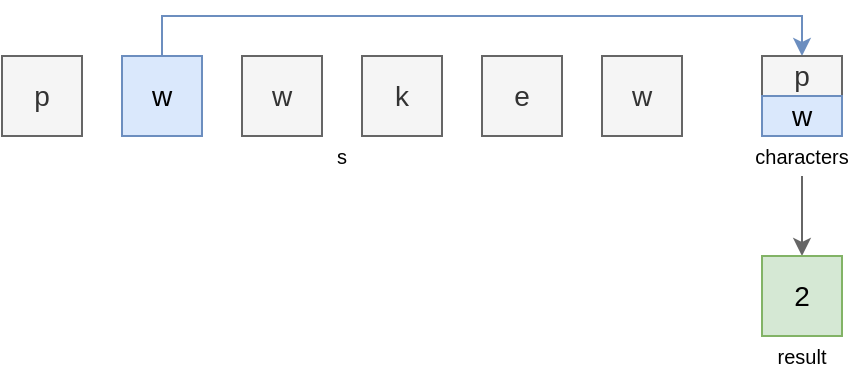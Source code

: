 <mxfile version="23.1.5" type="device" pages="4">
  <diagram name="1" id="yeorxCrchfptVg8c0AF5">
    <mxGraphModel dx="794" dy="1142" grid="1" gridSize="10" guides="1" tooltips="1" connect="1" arrows="1" fold="1" page="1" pageScale="1" pageWidth="500" pageHeight="260" math="0" shadow="0">
      <root>
        <mxCell id="3y3-qa8nX72UWMzAV9ol-0" />
        <mxCell id="3y3-qa8nX72UWMzAV9ol-1" parent="3y3-qa8nX72UWMzAV9ol-0" />
        <mxCell id="3y3-qa8nX72UWMzAV9ol-3" value="p" style="text;html=1;align=center;verticalAlign=middle;whiteSpace=wrap;rounded=0;fillColor=#f5f5f5;strokeColor=#666666;fontSize=14;fontColor=#333333;" parent="3y3-qa8nX72UWMzAV9ol-1" vertex="1">
          <mxGeometry x="40" y="60" width="40" height="40" as="geometry" />
        </mxCell>
        <mxCell id="2Z6g3z9JoJPd3ROimGJG-10" style="edgeStyle=orthogonalEdgeStyle;rounded=0;orthogonalLoop=1;jettySize=auto;html=1;exitX=0.5;exitY=0;exitDx=0;exitDy=0;entryX=0.5;entryY=0;entryDx=0;entryDy=0;fillColor=#dae8fc;strokeColor=#6c8ebf;" parent="3y3-qa8nX72UWMzAV9ol-1" source="3y3-qa8nX72UWMzAV9ol-4" target="3y3-qa8nX72UWMzAV9ol-9" edge="1">
          <mxGeometry relative="1" as="geometry" />
        </mxCell>
        <mxCell id="3y3-qa8nX72UWMzAV9ol-4" value="w" style="text;html=1;align=center;verticalAlign=middle;whiteSpace=wrap;rounded=0;fillColor=#dae8fc;strokeColor=#6c8ebf;fontSize=14;" parent="3y3-qa8nX72UWMzAV9ol-1" vertex="1">
          <mxGeometry x="100" y="60" width="40" height="40" as="geometry" />
        </mxCell>
        <mxCell id="3y3-qa8nX72UWMzAV9ol-5" value="w" style="text;html=1;align=center;verticalAlign=middle;whiteSpace=wrap;rounded=0;fillColor=#f5f5f5;strokeColor=#666666;fontSize=14;fontColor=#333333;" parent="3y3-qa8nX72UWMzAV9ol-1" vertex="1">
          <mxGeometry x="160" y="60" width="40" height="40" as="geometry" />
        </mxCell>
        <mxCell id="3y3-qa8nX72UWMzAV9ol-6" value="k" style="text;html=1;align=center;verticalAlign=middle;whiteSpace=wrap;rounded=0;fillColor=#f5f5f5;strokeColor=#666666;fontSize=14;fontColor=#333333;" parent="3y3-qa8nX72UWMzAV9ol-1" vertex="1">
          <mxGeometry x="220" y="60" width="40" height="40" as="geometry" />
        </mxCell>
        <mxCell id="3y3-qa8nX72UWMzAV9ol-7" value="e" style="text;html=1;align=center;verticalAlign=middle;whiteSpace=wrap;rounded=0;fillColor=#f5f5f5;strokeColor=#666666;fontSize=14;fontColor=#333333;" parent="3y3-qa8nX72UWMzAV9ol-1" vertex="1">
          <mxGeometry x="280" y="60" width="40" height="40" as="geometry" />
        </mxCell>
        <mxCell id="3y3-qa8nX72UWMzAV9ol-8" value="w" style="text;html=1;align=center;verticalAlign=middle;whiteSpace=wrap;rounded=0;fillColor=#f5f5f5;strokeColor=#666666;fontSize=14;fontColor=#333333;" parent="3y3-qa8nX72UWMzAV9ol-1" vertex="1">
          <mxGeometry x="340" y="60" width="40" height="40" as="geometry" />
        </mxCell>
        <mxCell id="3y3-qa8nX72UWMzAV9ol-9" value="p" style="text;html=1;align=center;verticalAlign=middle;whiteSpace=wrap;rounded=0;fillColor=#f5f5f5;strokeColor=#666666;fontSize=14;fontColor=#333333;fontStyle=0" parent="3y3-qa8nX72UWMzAV9ol-1" vertex="1">
          <mxGeometry x="420" y="60" width="40" height="20" as="geometry" />
        </mxCell>
        <mxCell id="3y3-qa8nX72UWMzAV9ol-10" value="s" style="text;html=1;align=center;verticalAlign=middle;whiteSpace=wrap;rounded=0;fontSize=10;" parent="3y3-qa8nX72UWMzAV9ol-1" vertex="1">
          <mxGeometry x="40" y="100" width="340" height="20" as="geometry" />
        </mxCell>
        <mxCell id="2Z6g3z9JoJPd3ROimGJG-6" style="edgeStyle=orthogonalEdgeStyle;rounded=0;orthogonalLoop=1;jettySize=auto;html=1;exitX=0.5;exitY=1;exitDx=0;exitDy=0;entryX=0.5;entryY=0;entryDx=0;entryDy=0;fillColor=#f5f5f5;strokeColor=#666666;" parent="3y3-qa8nX72UWMzAV9ol-1" source="3y3-qa8nX72UWMzAV9ol-11" target="2Z6g3z9JoJPd3ROimGJG-4" edge="1">
          <mxGeometry relative="1" as="geometry" />
        </mxCell>
        <mxCell id="3y3-qa8nX72UWMzAV9ol-11" value="characters" style="text;html=1;align=center;verticalAlign=middle;whiteSpace=wrap;rounded=0;fontSize=10;" parent="3y3-qa8nX72UWMzAV9ol-1" vertex="1">
          <mxGeometry x="420" y="100" width="40" height="20" as="geometry" />
        </mxCell>
        <mxCell id="2Z6g3z9JoJPd3ROimGJG-1" value="w" style="text;html=1;align=center;verticalAlign=middle;whiteSpace=wrap;rounded=0;fillColor=#dae8fc;strokeColor=#6c8ebf;fontSize=14;fontStyle=0" parent="3y3-qa8nX72UWMzAV9ol-1" vertex="1">
          <mxGeometry x="420" y="80" width="40" height="20" as="geometry" />
        </mxCell>
        <mxCell id="2Z6g3z9JoJPd3ROimGJG-4" value="2" style="text;html=1;align=center;verticalAlign=middle;whiteSpace=wrap;rounded=0;fillColor=#d5e8d4;strokeColor=#82b366;fontSize=14;fontStyle=0" parent="3y3-qa8nX72UWMzAV9ol-1" vertex="1">
          <mxGeometry x="420" y="160" width="40" height="40" as="geometry" />
        </mxCell>
        <mxCell id="2Z6g3z9JoJPd3ROimGJG-7" value="result" style="text;html=1;align=center;verticalAlign=middle;whiteSpace=wrap;rounded=0;fontSize=10;" parent="3y3-qa8nX72UWMzAV9ol-1" vertex="1">
          <mxGeometry x="420" y="200" width="40" height="20" as="geometry" />
        </mxCell>
      </root>
    </mxGraphModel>
  </diagram>
  <diagram name="2" id="AAGZdDQzykqDygvF8cnN">
    <mxGraphModel dx="794" dy="1142" grid="1" gridSize="10" guides="1" tooltips="1" connect="1" arrows="1" fold="1" page="1" pageScale="1" pageWidth="500" pageHeight="240" math="0" shadow="0">
      <root>
        <mxCell id="sjNoCsYYFSI8FMn1Vgqy-0" />
        <mxCell id="sjNoCsYYFSI8FMn1Vgqy-1" parent="sjNoCsYYFSI8FMn1Vgqy-0" />
        <mxCell id="sjNoCsYYFSI8FMn1Vgqy-2" value="p" style="text;html=1;align=center;verticalAlign=middle;whiteSpace=wrap;rounded=0;fillColor=#f5f5f5;strokeColor=#666666;fontSize=14;fontColor=#333333;" parent="sjNoCsYYFSI8FMn1Vgqy-1" vertex="1">
          <mxGeometry x="40" y="60" width="40" height="40" as="geometry" />
        </mxCell>
        <mxCell id="sjNoCsYYFSI8FMn1Vgqy-4" value="w" style="text;html=1;align=center;verticalAlign=middle;whiteSpace=wrap;rounded=0;fillColor=#f5f5f5;strokeColor=#666666;fontSize=14;fontColor=#333333;" parent="sjNoCsYYFSI8FMn1Vgqy-1" vertex="1">
          <mxGeometry x="100" y="60" width="40" height="40" as="geometry" />
        </mxCell>
        <mxCell id="8HIn_b-gXgbn-ch8ZtL2-0" style="edgeStyle=orthogonalEdgeStyle;rounded=0;orthogonalLoop=1;jettySize=auto;html=1;exitX=0.5;exitY=0;exitDx=0;exitDy=0;entryX=0.5;entryY=0;entryDx=0;entryDy=0;fillColor=#dae8fc;strokeColor=#6c8ebf;" parent="sjNoCsYYFSI8FMn1Vgqy-1" source="sjNoCsYYFSI8FMn1Vgqy-5" target="sjNoCsYYFSI8FMn1Vgqy-9" edge="1">
          <mxGeometry relative="1" as="geometry" />
        </mxCell>
        <mxCell id="sjNoCsYYFSI8FMn1Vgqy-5" value="w" style="text;html=1;align=center;verticalAlign=middle;whiteSpace=wrap;rounded=0;fillColor=#dae8fc;strokeColor=#6c8ebf;fontSize=14;" parent="sjNoCsYYFSI8FMn1Vgqy-1" vertex="1">
          <mxGeometry x="160" y="60" width="40" height="40" as="geometry" />
        </mxCell>
        <mxCell id="sjNoCsYYFSI8FMn1Vgqy-6" value="k" style="text;html=1;align=center;verticalAlign=middle;whiteSpace=wrap;rounded=0;fillColor=#f5f5f5;strokeColor=#666666;fontSize=14;fontColor=#333333;" parent="sjNoCsYYFSI8FMn1Vgqy-1" vertex="1">
          <mxGeometry x="220" y="60" width="40" height="40" as="geometry" />
        </mxCell>
        <mxCell id="sjNoCsYYFSI8FMn1Vgqy-7" value="e" style="text;html=1;align=center;verticalAlign=middle;whiteSpace=wrap;rounded=0;fillColor=#f5f5f5;strokeColor=#666666;fontSize=14;fontColor=#333333;" parent="sjNoCsYYFSI8FMn1Vgqy-1" vertex="1">
          <mxGeometry x="280" y="60" width="40" height="40" as="geometry" />
        </mxCell>
        <mxCell id="sjNoCsYYFSI8FMn1Vgqy-8" value="w" style="text;html=1;align=center;verticalAlign=middle;whiteSpace=wrap;rounded=0;fillColor=#f5f5f5;strokeColor=#666666;fontSize=14;fontColor=#333333;" parent="sjNoCsYYFSI8FMn1Vgqy-1" vertex="1">
          <mxGeometry x="340" y="60" width="40" height="40" as="geometry" />
        </mxCell>
        <mxCell id="sjNoCsYYFSI8FMn1Vgqy-9" value="w" style="text;html=1;align=center;verticalAlign=middle;whiteSpace=wrap;rounded=0;fillColor=#dae8fc;strokeColor=#6c8ebf;fontSize=14;fontStyle=0" parent="sjNoCsYYFSI8FMn1Vgqy-1" vertex="1">
          <mxGeometry x="420" y="60" width="40" height="20" as="geometry" />
        </mxCell>
        <mxCell id="sjNoCsYYFSI8FMn1Vgqy-10" value="s" style="text;html=1;align=center;verticalAlign=middle;whiteSpace=wrap;rounded=0;fontSize=10;" parent="sjNoCsYYFSI8FMn1Vgqy-1" vertex="1">
          <mxGeometry x="40" y="100" width="340" height="20" as="geometry" />
        </mxCell>
        <mxCell id="sjNoCsYYFSI8FMn1Vgqy-11" style="edgeStyle=orthogonalEdgeStyle;rounded=0;orthogonalLoop=1;jettySize=auto;html=1;exitX=0.5;exitY=1;exitDx=0;exitDy=0;entryX=0.5;entryY=0;entryDx=0;entryDy=0;fillColor=#f5f5f5;strokeColor=#666666;" parent="sjNoCsYYFSI8FMn1Vgqy-1" source="sjNoCsYYFSI8FMn1Vgqy-12" target="sjNoCsYYFSI8FMn1Vgqy-15" edge="1">
          <mxGeometry relative="1" as="geometry" />
        </mxCell>
        <mxCell id="sjNoCsYYFSI8FMn1Vgqy-12" value="characters" style="text;html=1;align=center;verticalAlign=middle;whiteSpace=wrap;rounded=0;fontSize=10;" parent="sjNoCsYYFSI8FMn1Vgqy-1" vertex="1">
          <mxGeometry x="420" y="80" width="40" height="20" as="geometry" />
        </mxCell>
        <mxCell id="sjNoCsYYFSI8FMn1Vgqy-15" value="2" style="text;html=1;align=center;verticalAlign=middle;whiteSpace=wrap;rounded=0;fontSize=14;fillColor=#f5f5f5;fontColor=#333333;strokeColor=#666666;" parent="sjNoCsYYFSI8FMn1Vgqy-1" vertex="1">
          <mxGeometry x="420" y="140" width="40" height="40" as="geometry" />
        </mxCell>
        <mxCell id="sjNoCsYYFSI8FMn1Vgqy-16" value="result" style="text;html=1;align=center;verticalAlign=middle;whiteSpace=wrap;rounded=0;fontSize=10;" parent="sjNoCsYYFSI8FMn1Vgqy-1" vertex="1">
          <mxGeometry x="420" y="180" width="40" height="20" as="geometry" />
        </mxCell>
      </root>
    </mxGraphModel>
  </diagram>
  <diagram name="3" id="GhXlM7cB8pK8kyg_dogi">
    <mxGraphModel dx="794" dy="1142" grid="1" gridSize="10" guides="1" tooltips="1" connect="1" arrows="1" fold="1" page="1" pageScale="1" pageWidth="500" pageHeight="260" math="0" shadow="0">
      <root>
        <mxCell id="GcxVjEox_8abXFFvf6bN-0" />
        <mxCell id="GcxVjEox_8abXFFvf6bN-1" parent="GcxVjEox_8abXFFvf6bN-0" />
        <mxCell id="GcxVjEox_8abXFFvf6bN-2" value="p" style="text;html=1;align=center;verticalAlign=middle;whiteSpace=wrap;rounded=0;fillColor=#f5f5f5;strokeColor=#666666;fontSize=14;fontColor=#333333;" parent="GcxVjEox_8abXFFvf6bN-1" vertex="1">
          <mxGeometry x="40" y="60" width="40" height="40" as="geometry" />
        </mxCell>
        <mxCell id="GcxVjEox_8abXFFvf6bN-3" value="w" style="text;html=1;align=center;verticalAlign=middle;whiteSpace=wrap;rounded=0;fillColor=#f5f5f5;strokeColor=#666666;fontSize=14;fontColor=#333333;" parent="GcxVjEox_8abXFFvf6bN-1" vertex="1">
          <mxGeometry x="100" y="60" width="40" height="40" as="geometry" />
        </mxCell>
        <mxCell id="GcxVjEox_8abXFFvf6bN-5" value="w" style="text;html=1;align=center;verticalAlign=middle;whiteSpace=wrap;rounded=0;fillColor=#f5f5f5;strokeColor=#666666;fontSize=14;fontColor=#333333;" parent="GcxVjEox_8abXFFvf6bN-1" vertex="1">
          <mxGeometry x="160" y="60" width="40" height="40" as="geometry" />
        </mxCell>
        <mxCell id="H1qa25oAy0kIXDdeZ3mC-0" style="edgeStyle=orthogonalEdgeStyle;rounded=0;orthogonalLoop=1;jettySize=auto;html=1;exitX=0.5;exitY=0;exitDx=0;exitDy=0;entryX=0.5;entryY=0;entryDx=0;entryDy=0;fillColor=#dae8fc;strokeColor=#6c8ebf;" parent="GcxVjEox_8abXFFvf6bN-1" source="GcxVjEox_8abXFFvf6bN-6" target="GcxVjEox_8abXFFvf6bN-9" edge="1">
          <mxGeometry relative="1" as="geometry" />
        </mxCell>
        <mxCell id="GcxVjEox_8abXFFvf6bN-6" value="k" style="text;html=1;align=center;verticalAlign=middle;whiteSpace=wrap;rounded=0;fillColor=#dae8fc;strokeColor=#6c8ebf;fontSize=14;" parent="GcxVjEox_8abXFFvf6bN-1" vertex="1">
          <mxGeometry x="220" y="60" width="40" height="40" as="geometry" />
        </mxCell>
        <mxCell id="GcxVjEox_8abXFFvf6bN-7" value="e" style="text;html=1;align=center;verticalAlign=middle;whiteSpace=wrap;rounded=0;fillColor=#f5f5f5;strokeColor=#666666;fontSize=14;fontColor=#333333;" parent="GcxVjEox_8abXFFvf6bN-1" vertex="1">
          <mxGeometry x="280" y="60" width="40" height="40" as="geometry" />
        </mxCell>
        <mxCell id="GcxVjEox_8abXFFvf6bN-8" value="w" style="text;html=1;align=center;verticalAlign=middle;whiteSpace=wrap;rounded=0;fillColor=#f5f5f5;strokeColor=#666666;fontSize=14;fontColor=#333333;" parent="GcxVjEox_8abXFFvf6bN-1" vertex="1">
          <mxGeometry x="340" y="60" width="40" height="40" as="geometry" />
        </mxCell>
        <mxCell id="GcxVjEox_8abXFFvf6bN-9" value="w" style="text;html=1;align=center;verticalAlign=middle;whiteSpace=wrap;rounded=0;fillColor=#f5f5f5;strokeColor=#666666;fontSize=14;fontStyle=0;fontColor=#333333;" parent="GcxVjEox_8abXFFvf6bN-1" vertex="1">
          <mxGeometry x="420" y="60" width="40" height="20" as="geometry" />
        </mxCell>
        <mxCell id="GcxVjEox_8abXFFvf6bN-10" value="s" style="text;html=1;align=center;verticalAlign=middle;whiteSpace=wrap;rounded=0;fontSize=10;" parent="GcxVjEox_8abXFFvf6bN-1" vertex="1">
          <mxGeometry x="40" y="100" width="340" height="20" as="geometry" />
        </mxCell>
        <mxCell id="7PkjT2Jezyh1cLpxrLWE-0" style="edgeStyle=orthogonalEdgeStyle;rounded=0;orthogonalLoop=1;jettySize=auto;html=1;exitX=0.5;exitY=1;exitDx=0;exitDy=0;entryX=0.5;entryY=0;entryDx=0;entryDy=0;fillColor=#f5f5f5;strokeColor=#666666;" parent="GcxVjEox_8abXFFvf6bN-1" source="GcxVjEox_8abXFFvf6bN-12" target="GcxVjEox_8abXFFvf6bN-13" edge="1">
          <mxGeometry relative="1" as="geometry" />
        </mxCell>
        <mxCell id="GcxVjEox_8abXFFvf6bN-12" value="characters" style="text;html=1;align=center;verticalAlign=middle;whiteSpace=wrap;rounded=0;fontSize=10;" parent="GcxVjEox_8abXFFvf6bN-1" vertex="1">
          <mxGeometry x="420" y="100" width="40" height="20" as="geometry" />
        </mxCell>
        <mxCell id="GcxVjEox_8abXFFvf6bN-13" value="2" style="text;html=1;align=center;verticalAlign=middle;whiteSpace=wrap;rounded=0;fillColor=#f5f5f5;strokeColor=#666666;fontSize=14;fontColor=#333333;" parent="GcxVjEox_8abXFFvf6bN-1" vertex="1">
          <mxGeometry x="420" y="160" width="40" height="40" as="geometry" />
        </mxCell>
        <mxCell id="GcxVjEox_8abXFFvf6bN-14" value="result" style="text;html=1;align=center;verticalAlign=middle;whiteSpace=wrap;rounded=0;fontSize=10;" parent="GcxVjEox_8abXFFvf6bN-1" vertex="1">
          <mxGeometry x="420" y="200" width="40" height="20" as="geometry" />
        </mxCell>
        <mxCell id="H1qa25oAy0kIXDdeZ3mC-1" value="k" style="text;html=1;align=center;verticalAlign=middle;whiteSpace=wrap;rounded=0;fillColor=#dae8fc;strokeColor=#6c8ebf;fontSize=14;fontStyle=0" parent="GcxVjEox_8abXFFvf6bN-1" vertex="1">
          <mxGeometry x="420" y="80" width="40" height="20" as="geometry" />
        </mxCell>
      </root>
    </mxGraphModel>
  </diagram>
  <diagram name="4" id="m5_nkE-I_RRZVL6a77Cb">
    <mxGraphModel dx="794" dy="1142" grid="1" gridSize="10" guides="1" tooltips="1" connect="1" arrows="1" fold="1" page="1" pageScale="1" pageWidth="500" pageHeight="260" math="0" shadow="0">
      <root>
        <mxCell id="ZBMB4oJqOgm-2mcNZrZv-0" />
        <mxCell id="ZBMB4oJqOgm-2mcNZrZv-1" parent="ZBMB4oJqOgm-2mcNZrZv-0" />
        <mxCell id="ZBMB4oJqOgm-2mcNZrZv-2" value="p" style="text;html=1;align=center;verticalAlign=middle;whiteSpace=wrap;rounded=0;fillColor=#f5f5f5;strokeColor=#666666;fontSize=14;fontColor=#333333;" parent="ZBMB4oJqOgm-2mcNZrZv-1" vertex="1">
          <mxGeometry x="40" y="60" width="40" height="40" as="geometry" />
        </mxCell>
        <mxCell id="ZBMB4oJqOgm-2mcNZrZv-3" value="w" style="text;html=1;align=center;verticalAlign=middle;whiteSpace=wrap;rounded=0;fillColor=#f5f5f5;strokeColor=#666666;fontSize=14;fontColor=#333333;" parent="ZBMB4oJqOgm-2mcNZrZv-1" vertex="1">
          <mxGeometry x="100" y="60" width="40" height="40" as="geometry" />
        </mxCell>
        <mxCell id="ZBMB4oJqOgm-2mcNZrZv-4" value="w" style="text;html=1;align=center;verticalAlign=middle;whiteSpace=wrap;rounded=0;fillColor=#f5f5f5;strokeColor=#666666;fontSize=14;fontColor=#333333;" parent="ZBMB4oJqOgm-2mcNZrZv-1" vertex="1">
          <mxGeometry x="160" y="60" width="40" height="40" as="geometry" />
        </mxCell>
        <mxCell id="ZBMB4oJqOgm-2mcNZrZv-6" value="k" style="text;html=1;align=center;verticalAlign=middle;whiteSpace=wrap;rounded=0;fillColor=#f5f5f5;strokeColor=#666666;fontSize=14;fontColor=#333333;" parent="ZBMB4oJqOgm-2mcNZrZv-1" vertex="1">
          <mxGeometry x="220" y="60" width="40" height="40" as="geometry" />
        </mxCell>
        <mxCell id="cI9omxzENp6r0dOrVd3h-2" style="edgeStyle=orthogonalEdgeStyle;rounded=0;orthogonalLoop=1;jettySize=auto;html=1;exitX=0.5;exitY=0;exitDx=0;exitDy=0;entryX=0.5;entryY=0;entryDx=0;entryDy=0;fillColor=#dae8fc;strokeColor=#6c8ebf;" parent="ZBMB4oJqOgm-2mcNZrZv-1" source="ZBMB4oJqOgm-2mcNZrZv-7" target="ZBMB4oJqOgm-2mcNZrZv-9" edge="1">
          <mxGeometry relative="1" as="geometry" />
        </mxCell>
        <mxCell id="ZBMB4oJqOgm-2mcNZrZv-7" value="e" style="text;html=1;align=center;verticalAlign=middle;whiteSpace=wrap;rounded=0;fillColor=#dae8fc;strokeColor=#6c8ebf;fontSize=14;" parent="ZBMB4oJqOgm-2mcNZrZv-1" vertex="1">
          <mxGeometry x="280" y="60" width="40" height="40" as="geometry" />
        </mxCell>
        <mxCell id="ZBMB4oJqOgm-2mcNZrZv-8" value="w" style="text;html=1;align=center;verticalAlign=middle;whiteSpace=wrap;rounded=0;fillColor=#f5f5f5;strokeColor=#666666;fontSize=14;fontColor=#333333;" parent="ZBMB4oJqOgm-2mcNZrZv-1" vertex="1">
          <mxGeometry x="340" y="60" width="40" height="40" as="geometry" />
        </mxCell>
        <mxCell id="ZBMB4oJqOgm-2mcNZrZv-9" value="w" style="text;html=1;align=center;verticalAlign=middle;whiteSpace=wrap;rounded=0;fillColor=#f5f5f5;strokeColor=#666666;fontSize=14;fontStyle=0;fontColor=#333333;" parent="ZBMB4oJqOgm-2mcNZrZv-1" vertex="1">
          <mxGeometry x="420" y="60" width="40" height="20" as="geometry" />
        </mxCell>
        <mxCell id="ZBMB4oJqOgm-2mcNZrZv-10" value="s" style="text;html=1;align=center;verticalAlign=middle;whiteSpace=wrap;rounded=0;fontSize=10;" parent="ZBMB4oJqOgm-2mcNZrZv-1" vertex="1">
          <mxGeometry x="40" y="100" width="340" height="20" as="geometry" />
        </mxCell>
        <mxCell id="ZBMB4oJqOgm-2mcNZrZv-11" style="edgeStyle=orthogonalEdgeStyle;rounded=0;orthogonalLoop=1;jettySize=auto;html=1;exitX=0.5;exitY=1;exitDx=0;exitDy=0;entryX=0.5;entryY=0;entryDx=0;entryDy=0;fillColor=#f5f5f5;strokeColor=#666666;" parent="ZBMB4oJqOgm-2mcNZrZv-1" source="ZBMB4oJqOgm-2mcNZrZv-12" target="ZBMB4oJqOgm-2mcNZrZv-13" edge="1">
          <mxGeometry relative="1" as="geometry" />
        </mxCell>
        <mxCell id="ZBMB4oJqOgm-2mcNZrZv-12" value="characters" style="text;html=1;align=center;verticalAlign=middle;whiteSpace=wrap;rounded=0;fontSize=10;" parent="ZBMB4oJqOgm-2mcNZrZv-1" vertex="1">
          <mxGeometry x="420" y="120" width="40" height="20" as="geometry" />
        </mxCell>
        <mxCell id="ZBMB4oJqOgm-2mcNZrZv-13" value="3" style="text;html=1;align=center;verticalAlign=middle;whiteSpace=wrap;rounded=0;fillColor=#d5e8d4;strokeColor=#82b366;fontSize=14;fontStyle=0" parent="ZBMB4oJqOgm-2mcNZrZv-1" vertex="1">
          <mxGeometry x="420" y="180" width="40" height="40" as="geometry" />
        </mxCell>
        <mxCell id="ZBMB4oJqOgm-2mcNZrZv-14" value="result" style="text;html=1;align=center;verticalAlign=middle;whiteSpace=wrap;rounded=0;fontSize=10;" parent="ZBMB4oJqOgm-2mcNZrZv-1" vertex="1">
          <mxGeometry x="420" y="220" width="40" height="20" as="geometry" />
        </mxCell>
        <mxCell id="ZBMB4oJqOgm-2mcNZrZv-15" value="k" style="text;html=1;align=center;verticalAlign=middle;whiteSpace=wrap;rounded=0;fillColor=#f5f5f5;strokeColor=#666666;fontSize=14;fontStyle=0;fontColor=#333333;" parent="ZBMB4oJqOgm-2mcNZrZv-1" vertex="1">
          <mxGeometry x="420" y="80" width="40" height="20" as="geometry" />
        </mxCell>
        <mxCell id="cI9omxzENp6r0dOrVd3h-1" value="e" style="text;html=1;align=center;verticalAlign=middle;whiteSpace=wrap;rounded=0;fillColor=#dae8fc;strokeColor=#6c8ebf;fontSize=14;fontStyle=0" parent="ZBMB4oJqOgm-2mcNZrZv-1" vertex="1">
          <mxGeometry x="420" y="100" width="40" height="20" as="geometry" />
        </mxCell>
      </root>
    </mxGraphModel>
  </diagram>
</mxfile>
